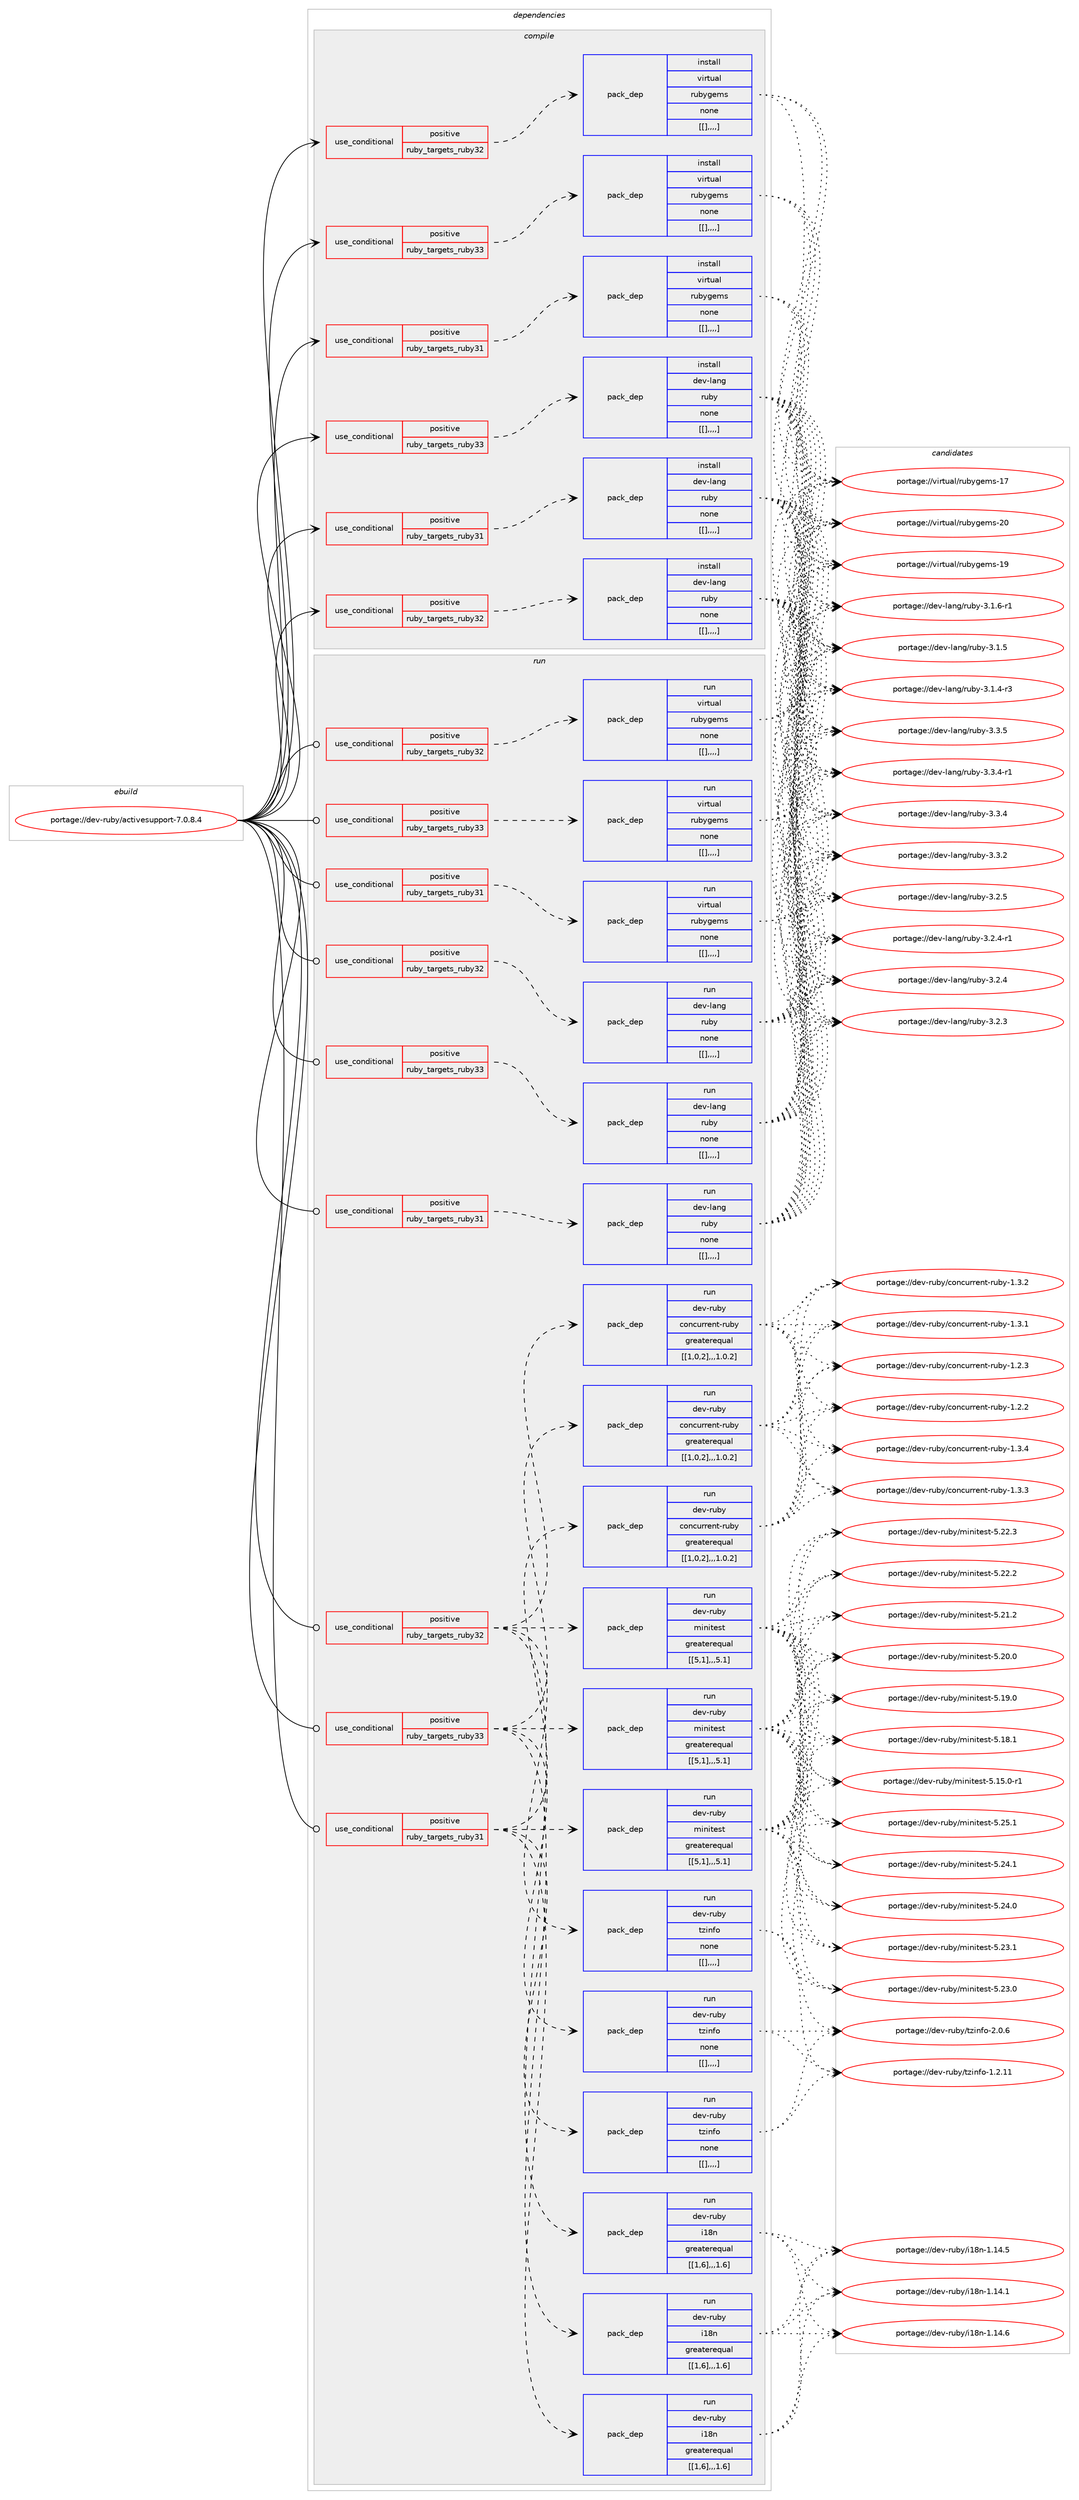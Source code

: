 digraph prolog {

# *************
# Graph options
# *************

newrank=true;
concentrate=true;
compound=true;
graph [rankdir=LR,fontname=Helvetica,fontsize=10,ranksep=1.5];#, ranksep=2.5, nodesep=0.2];
edge  [arrowhead=vee];
node  [fontname=Helvetica,fontsize=10];

# **********
# The ebuild
# **********

subgraph cluster_leftcol {
color=gray;
label=<<i>ebuild</i>>;
id [label="portage://dev-ruby/activesupport-7.0.8.4", color=red, width=4, href="../dev-ruby/activesupport-7.0.8.4.svg"];
}

# ****************
# The dependencies
# ****************

subgraph cluster_midcol {
color=gray;
label=<<i>dependencies</i>>;
subgraph cluster_compile {
fillcolor="#eeeeee";
style=filled;
label=<<i>compile</i>>;
subgraph cond45811 {
dependency179178 [label=<<TABLE BORDER="0" CELLBORDER="1" CELLSPACING="0" CELLPADDING="4"><TR><TD ROWSPAN="3" CELLPADDING="10">use_conditional</TD></TR><TR><TD>positive</TD></TR><TR><TD>ruby_targets_ruby31</TD></TR></TABLE>>, shape=none, color=red];
subgraph pack132093 {
dependency179179 [label=<<TABLE BORDER="0" CELLBORDER="1" CELLSPACING="0" CELLPADDING="4" WIDTH="220"><TR><TD ROWSPAN="6" CELLPADDING="30">pack_dep</TD></TR><TR><TD WIDTH="110">install</TD></TR><TR><TD>dev-lang</TD></TR><TR><TD>ruby</TD></TR><TR><TD>none</TD></TR><TR><TD>[[],,,,]</TD></TR></TABLE>>, shape=none, color=blue];
}
dependency179178:e -> dependency179179:w [weight=20,style="dashed",arrowhead="vee"];
}
id:e -> dependency179178:w [weight=20,style="solid",arrowhead="vee"];
subgraph cond45812 {
dependency179180 [label=<<TABLE BORDER="0" CELLBORDER="1" CELLSPACING="0" CELLPADDING="4"><TR><TD ROWSPAN="3" CELLPADDING="10">use_conditional</TD></TR><TR><TD>positive</TD></TR><TR><TD>ruby_targets_ruby31</TD></TR></TABLE>>, shape=none, color=red];
subgraph pack132094 {
dependency179181 [label=<<TABLE BORDER="0" CELLBORDER="1" CELLSPACING="0" CELLPADDING="4" WIDTH="220"><TR><TD ROWSPAN="6" CELLPADDING="30">pack_dep</TD></TR><TR><TD WIDTH="110">install</TD></TR><TR><TD>virtual</TD></TR><TR><TD>rubygems</TD></TR><TR><TD>none</TD></TR><TR><TD>[[],,,,]</TD></TR></TABLE>>, shape=none, color=blue];
}
dependency179180:e -> dependency179181:w [weight=20,style="dashed",arrowhead="vee"];
}
id:e -> dependency179180:w [weight=20,style="solid",arrowhead="vee"];
subgraph cond45813 {
dependency179182 [label=<<TABLE BORDER="0" CELLBORDER="1" CELLSPACING="0" CELLPADDING="4"><TR><TD ROWSPAN="3" CELLPADDING="10">use_conditional</TD></TR><TR><TD>positive</TD></TR><TR><TD>ruby_targets_ruby32</TD></TR></TABLE>>, shape=none, color=red];
subgraph pack132095 {
dependency179183 [label=<<TABLE BORDER="0" CELLBORDER="1" CELLSPACING="0" CELLPADDING="4" WIDTH="220"><TR><TD ROWSPAN="6" CELLPADDING="30">pack_dep</TD></TR><TR><TD WIDTH="110">install</TD></TR><TR><TD>dev-lang</TD></TR><TR><TD>ruby</TD></TR><TR><TD>none</TD></TR><TR><TD>[[],,,,]</TD></TR></TABLE>>, shape=none, color=blue];
}
dependency179182:e -> dependency179183:w [weight=20,style="dashed",arrowhead="vee"];
}
id:e -> dependency179182:w [weight=20,style="solid",arrowhead="vee"];
subgraph cond45814 {
dependency179184 [label=<<TABLE BORDER="0" CELLBORDER="1" CELLSPACING="0" CELLPADDING="4"><TR><TD ROWSPAN="3" CELLPADDING="10">use_conditional</TD></TR><TR><TD>positive</TD></TR><TR><TD>ruby_targets_ruby32</TD></TR></TABLE>>, shape=none, color=red];
subgraph pack132096 {
dependency179185 [label=<<TABLE BORDER="0" CELLBORDER="1" CELLSPACING="0" CELLPADDING="4" WIDTH="220"><TR><TD ROWSPAN="6" CELLPADDING="30">pack_dep</TD></TR><TR><TD WIDTH="110">install</TD></TR><TR><TD>virtual</TD></TR><TR><TD>rubygems</TD></TR><TR><TD>none</TD></TR><TR><TD>[[],,,,]</TD></TR></TABLE>>, shape=none, color=blue];
}
dependency179184:e -> dependency179185:w [weight=20,style="dashed",arrowhead="vee"];
}
id:e -> dependency179184:w [weight=20,style="solid",arrowhead="vee"];
subgraph cond45815 {
dependency179186 [label=<<TABLE BORDER="0" CELLBORDER="1" CELLSPACING="0" CELLPADDING="4"><TR><TD ROWSPAN="3" CELLPADDING="10">use_conditional</TD></TR><TR><TD>positive</TD></TR><TR><TD>ruby_targets_ruby33</TD></TR></TABLE>>, shape=none, color=red];
subgraph pack132097 {
dependency179187 [label=<<TABLE BORDER="0" CELLBORDER="1" CELLSPACING="0" CELLPADDING="4" WIDTH="220"><TR><TD ROWSPAN="6" CELLPADDING="30">pack_dep</TD></TR><TR><TD WIDTH="110">install</TD></TR><TR><TD>dev-lang</TD></TR><TR><TD>ruby</TD></TR><TR><TD>none</TD></TR><TR><TD>[[],,,,]</TD></TR></TABLE>>, shape=none, color=blue];
}
dependency179186:e -> dependency179187:w [weight=20,style="dashed",arrowhead="vee"];
}
id:e -> dependency179186:w [weight=20,style="solid",arrowhead="vee"];
subgraph cond45816 {
dependency179188 [label=<<TABLE BORDER="0" CELLBORDER="1" CELLSPACING="0" CELLPADDING="4"><TR><TD ROWSPAN="3" CELLPADDING="10">use_conditional</TD></TR><TR><TD>positive</TD></TR><TR><TD>ruby_targets_ruby33</TD></TR></TABLE>>, shape=none, color=red];
subgraph pack132098 {
dependency179189 [label=<<TABLE BORDER="0" CELLBORDER="1" CELLSPACING="0" CELLPADDING="4" WIDTH="220"><TR><TD ROWSPAN="6" CELLPADDING="30">pack_dep</TD></TR><TR><TD WIDTH="110">install</TD></TR><TR><TD>virtual</TD></TR><TR><TD>rubygems</TD></TR><TR><TD>none</TD></TR><TR><TD>[[],,,,]</TD></TR></TABLE>>, shape=none, color=blue];
}
dependency179188:e -> dependency179189:w [weight=20,style="dashed",arrowhead="vee"];
}
id:e -> dependency179188:w [weight=20,style="solid",arrowhead="vee"];
}
subgraph cluster_compileandrun {
fillcolor="#eeeeee";
style=filled;
label=<<i>compile and run</i>>;
}
subgraph cluster_run {
fillcolor="#eeeeee";
style=filled;
label=<<i>run</i>>;
subgraph cond45817 {
dependency179190 [label=<<TABLE BORDER="0" CELLBORDER="1" CELLSPACING="0" CELLPADDING="4"><TR><TD ROWSPAN="3" CELLPADDING="10">use_conditional</TD></TR><TR><TD>positive</TD></TR><TR><TD>ruby_targets_ruby31</TD></TR></TABLE>>, shape=none, color=red];
subgraph pack132099 {
dependency179191 [label=<<TABLE BORDER="0" CELLBORDER="1" CELLSPACING="0" CELLPADDING="4" WIDTH="220"><TR><TD ROWSPAN="6" CELLPADDING="30">pack_dep</TD></TR><TR><TD WIDTH="110">run</TD></TR><TR><TD>dev-lang</TD></TR><TR><TD>ruby</TD></TR><TR><TD>none</TD></TR><TR><TD>[[],,,,]</TD></TR></TABLE>>, shape=none, color=blue];
}
dependency179190:e -> dependency179191:w [weight=20,style="dashed",arrowhead="vee"];
}
id:e -> dependency179190:w [weight=20,style="solid",arrowhead="odot"];
subgraph cond45818 {
dependency179192 [label=<<TABLE BORDER="0" CELLBORDER="1" CELLSPACING="0" CELLPADDING="4"><TR><TD ROWSPAN="3" CELLPADDING="10">use_conditional</TD></TR><TR><TD>positive</TD></TR><TR><TD>ruby_targets_ruby31</TD></TR></TABLE>>, shape=none, color=red];
subgraph pack132100 {
dependency179193 [label=<<TABLE BORDER="0" CELLBORDER="1" CELLSPACING="0" CELLPADDING="4" WIDTH="220"><TR><TD ROWSPAN="6" CELLPADDING="30">pack_dep</TD></TR><TR><TD WIDTH="110">run</TD></TR><TR><TD>dev-ruby</TD></TR><TR><TD>concurrent-ruby</TD></TR><TR><TD>greaterequal</TD></TR><TR><TD>[[1,0,2],,,1.0.2]</TD></TR></TABLE>>, shape=none, color=blue];
}
dependency179192:e -> dependency179193:w [weight=20,style="dashed",arrowhead="vee"];
subgraph pack132101 {
dependency179194 [label=<<TABLE BORDER="0" CELLBORDER="1" CELLSPACING="0" CELLPADDING="4" WIDTH="220"><TR><TD ROWSPAN="6" CELLPADDING="30">pack_dep</TD></TR><TR><TD WIDTH="110">run</TD></TR><TR><TD>dev-ruby</TD></TR><TR><TD>i18n</TD></TR><TR><TD>greaterequal</TD></TR><TR><TD>[[1,6],,,1.6]</TD></TR></TABLE>>, shape=none, color=blue];
}
dependency179192:e -> dependency179194:w [weight=20,style="dashed",arrowhead="vee"];
subgraph pack132102 {
dependency179195 [label=<<TABLE BORDER="0" CELLBORDER="1" CELLSPACING="0" CELLPADDING="4" WIDTH="220"><TR><TD ROWSPAN="6" CELLPADDING="30">pack_dep</TD></TR><TR><TD WIDTH="110">run</TD></TR><TR><TD>dev-ruby</TD></TR><TR><TD>tzinfo</TD></TR><TR><TD>none</TD></TR><TR><TD>[[],,,,]</TD></TR></TABLE>>, shape=none, color=blue];
}
dependency179192:e -> dependency179195:w [weight=20,style="dashed",arrowhead="vee"];
subgraph pack132103 {
dependency179196 [label=<<TABLE BORDER="0" CELLBORDER="1" CELLSPACING="0" CELLPADDING="4" WIDTH="220"><TR><TD ROWSPAN="6" CELLPADDING="30">pack_dep</TD></TR><TR><TD WIDTH="110">run</TD></TR><TR><TD>dev-ruby</TD></TR><TR><TD>minitest</TD></TR><TR><TD>greaterequal</TD></TR><TR><TD>[[5,1],,,5.1]</TD></TR></TABLE>>, shape=none, color=blue];
}
dependency179192:e -> dependency179196:w [weight=20,style="dashed",arrowhead="vee"];
}
id:e -> dependency179192:w [weight=20,style="solid",arrowhead="odot"];
subgraph cond45819 {
dependency179197 [label=<<TABLE BORDER="0" CELLBORDER="1" CELLSPACING="0" CELLPADDING="4"><TR><TD ROWSPAN="3" CELLPADDING="10">use_conditional</TD></TR><TR><TD>positive</TD></TR><TR><TD>ruby_targets_ruby31</TD></TR></TABLE>>, shape=none, color=red];
subgraph pack132104 {
dependency179198 [label=<<TABLE BORDER="0" CELLBORDER="1" CELLSPACING="0" CELLPADDING="4" WIDTH="220"><TR><TD ROWSPAN="6" CELLPADDING="30">pack_dep</TD></TR><TR><TD WIDTH="110">run</TD></TR><TR><TD>virtual</TD></TR><TR><TD>rubygems</TD></TR><TR><TD>none</TD></TR><TR><TD>[[],,,,]</TD></TR></TABLE>>, shape=none, color=blue];
}
dependency179197:e -> dependency179198:w [weight=20,style="dashed",arrowhead="vee"];
}
id:e -> dependency179197:w [weight=20,style="solid",arrowhead="odot"];
subgraph cond45820 {
dependency179199 [label=<<TABLE BORDER="0" CELLBORDER="1" CELLSPACING="0" CELLPADDING="4"><TR><TD ROWSPAN="3" CELLPADDING="10">use_conditional</TD></TR><TR><TD>positive</TD></TR><TR><TD>ruby_targets_ruby32</TD></TR></TABLE>>, shape=none, color=red];
subgraph pack132105 {
dependency179200 [label=<<TABLE BORDER="0" CELLBORDER="1" CELLSPACING="0" CELLPADDING="4" WIDTH="220"><TR><TD ROWSPAN="6" CELLPADDING="30">pack_dep</TD></TR><TR><TD WIDTH="110">run</TD></TR><TR><TD>dev-lang</TD></TR><TR><TD>ruby</TD></TR><TR><TD>none</TD></TR><TR><TD>[[],,,,]</TD></TR></TABLE>>, shape=none, color=blue];
}
dependency179199:e -> dependency179200:w [weight=20,style="dashed",arrowhead="vee"];
}
id:e -> dependency179199:w [weight=20,style="solid",arrowhead="odot"];
subgraph cond45821 {
dependency179201 [label=<<TABLE BORDER="0" CELLBORDER="1" CELLSPACING="0" CELLPADDING="4"><TR><TD ROWSPAN="3" CELLPADDING="10">use_conditional</TD></TR><TR><TD>positive</TD></TR><TR><TD>ruby_targets_ruby32</TD></TR></TABLE>>, shape=none, color=red];
subgraph pack132106 {
dependency179202 [label=<<TABLE BORDER="0" CELLBORDER="1" CELLSPACING="0" CELLPADDING="4" WIDTH="220"><TR><TD ROWSPAN="6" CELLPADDING="30">pack_dep</TD></TR><TR><TD WIDTH="110">run</TD></TR><TR><TD>dev-ruby</TD></TR><TR><TD>concurrent-ruby</TD></TR><TR><TD>greaterequal</TD></TR><TR><TD>[[1,0,2],,,1.0.2]</TD></TR></TABLE>>, shape=none, color=blue];
}
dependency179201:e -> dependency179202:w [weight=20,style="dashed",arrowhead="vee"];
subgraph pack132107 {
dependency179203 [label=<<TABLE BORDER="0" CELLBORDER="1" CELLSPACING="0" CELLPADDING="4" WIDTH="220"><TR><TD ROWSPAN="6" CELLPADDING="30">pack_dep</TD></TR><TR><TD WIDTH="110">run</TD></TR><TR><TD>dev-ruby</TD></TR><TR><TD>i18n</TD></TR><TR><TD>greaterequal</TD></TR><TR><TD>[[1,6],,,1.6]</TD></TR></TABLE>>, shape=none, color=blue];
}
dependency179201:e -> dependency179203:w [weight=20,style="dashed",arrowhead="vee"];
subgraph pack132108 {
dependency179204 [label=<<TABLE BORDER="0" CELLBORDER="1" CELLSPACING="0" CELLPADDING="4" WIDTH="220"><TR><TD ROWSPAN="6" CELLPADDING="30">pack_dep</TD></TR><TR><TD WIDTH="110">run</TD></TR><TR><TD>dev-ruby</TD></TR><TR><TD>tzinfo</TD></TR><TR><TD>none</TD></TR><TR><TD>[[],,,,]</TD></TR></TABLE>>, shape=none, color=blue];
}
dependency179201:e -> dependency179204:w [weight=20,style="dashed",arrowhead="vee"];
subgraph pack132109 {
dependency179205 [label=<<TABLE BORDER="0" CELLBORDER="1" CELLSPACING="0" CELLPADDING="4" WIDTH="220"><TR><TD ROWSPAN="6" CELLPADDING="30">pack_dep</TD></TR><TR><TD WIDTH="110">run</TD></TR><TR><TD>dev-ruby</TD></TR><TR><TD>minitest</TD></TR><TR><TD>greaterequal</TD></TR><TR><TD>[[5,1],,,5.1]</TD></TR></TABLE>>, shape=none, color=blue];
}
dependency179201:e -> dependency179205:w [weight=20,style="dashed",arrowhead="vee"];
}
id:e -> dependency179201:w [weight=20,style="solid",arrowhead="odot"];
subgraph cond45822 {
dependency179206 [label=<<TABLE BORDER="0" CELLBORDER="1" CELLSPACING="0" CELLPADDING="4"><TR><TD ROWSPAN="3" CELLPADDING="10">use_conditional</TD></TR><TR><TD>positive</TD></TR><TR><TD>ruby_targets_ruby32</TD></TR></TABLE>>, shape=none, color=red];
subgraph pack132110 {
dependency179207 [label=<<TABLE BORDER="0" CELLBORDER="1" CELLSPACING="0" CELLPADDING="4" WIDTH="220"><TR><TD ROWSPAN="6" CELLPADDING="30">pack_dep</TD></TR><TR><TD WIDTH="110">run</TD></TR><TR><TD>virtual</TD></TR><TR><TD>rubygems</TD></TR><TR><TD>none</TD></TR><TR><TD>[[],,,,]</TD></TR></TABLE>>, shape=none, color=blue];
}
dependency179206:e -> dependency179207:w [weight=20,style="dashed",arrowhead="vee"];
}
id:e -> dependency179206:w [weight=20,style="solid",arrowhead="odot"];
subgraph cond45823 {
dependency179208 [label=<<TABLE BORDER="0" CELLBORDER="1" CELLSPACING="0" CELLPADDING="4"><TR><TD ROWSPAN="3" CELLPADDING="10">use_conditional</TD></TR><TR><TD>positive</TD></TR><TR><TD>ruby_targets_ruby33</TD></TR></TABLE>>, shape=none, color=red];
subgraph pack132111 {
dependency179209 [label=<<TABLE BORDER="0" CELLBORDER="1" CELLSPACING="0" CELLPADDING="4" WIDTH="220"><TR><TD ROWSPAN="6" CELLPADDING="30">pack_dep</TD></TR><TR><TD WIDTH="110">run</TD></TR><TR><TD>dev-lang</TD></TR><TR><TD>ruby</TD></TR><TR><TD>none</TD></TR><TR><TD>[[],,,,]</TD></TR></TABLE>>, shape=none, color=blue];
}
dependency179208:e -> dependency179209:w [weight=20,style="dashed",arrowhead="vee"];
}
id:e -> dependency179208:w [weight=20,style="solid",arrowhead="odot"];
subgraph cond45824 {
dependency179210 [label=<<TABLE BORDER="0" CELLBORDER="1" CELLSPACING="0" CELLPADDING="4"><TR><TD ROWSPAN="3" CELLPADDING="10">use_conditional</TD></TR><TR><TD>positive</TD></TR><TR><TD>ruby_targets_ruby33</TD></TR></TABLE>>, shape=none, color=red];
subgraph pack132112 {
dependency179211 [label=<<TABLE BORDER="0" CELLBORDER="1" CELLSPACING="0" CELLPADDING="4" WIDTH="220"><TR><TD ROWSPAN="6" CELLPADDING="30">pack_dep</TD></TR><TR><TD WIDTH="110">run</TD></TR><TR><TD>dev-ruby</TD></TR><TR><TD>concurrent-ruby</TD></TR><TR><TD>greaterequal</TD></TR><TR><TD>[[1,0,2],,,1.0.2]</TD></TR></TABLE>>, shape=none, color=blue];
}
dependency179210:e -> dependency179211:w [weight=20,style="dashed",arrowhead="vee"];
subgraph pack132113 {
dependency179212 [label=<<TABLE BORDER="0" CELLBORDER="1" CELLSPACING="0" CELLPADDING="4" WIDTH="220"><TR><TD ROWSPAN="6" CELLPADDING="30">pack_dep</TD></TR><TR><TD WIDTH="110">run</TD></TR><TR><TD>dev-ruby</TD></TR><TR><TD>i18n</TD></TR><TR><TD>greaterequal</TD></TR><TR><TD>[[1,6],,,1.6]</TD></TR></TABLE>>, shape=none, color=blue];
}
dependency179210:e -> dependency179212:w [weight=20,style="dashed",arrowhead="vee"];
subgraph pack132114 {
dependency179213 [label=<<TABLE BORDER="0" CELLBORDER="1" CELLSPACING="0" CELLPADDING="4" WIDTH="220"><TR><TD ROWSPAN="6" CELLPADDING="30">pack_dep</TD></TR><TR><TD WIDTH="110">run</TD></TR><TR><TD>dev-ruby</TD></TR><TR><TD>tzinfo</TD></TR><TR><TD>none</TD></TR><TR><TD>[[],,,,]</TD></TR></TABLE>>, shape=none, color=blue];
}
dependency179210:e -> dependency179213:w [weight=20,style="dashed",arrowhead="vee"];
subgraph pack132115 {
dependency179214 [label=<<TABLE BORDER="0" CELLBORDER="1" CELLSPACING="0" CELLPADDING="4" WIDTH="220"><TR><TD ROWSPAN="6" CELLPADDING="30">pack_dep</TD></TR><TR><TD WIDTH="110">run</TD></TR><TR><TD>dev-ruby</TD></TR><TR><TD>minitest</TD></TR><TR><TD>greaterequal</TD></TR><TR><TD>[[5,1],,,5.1]</TD></TR></TABLE>>, shape=none, color=blue];
}
dependency179210:e -> dependency179214:w [weight=20,style="dashed",arrowhead="vee"];
}
id:e -> dependency179210:w [weight=20,style="solid",arrowhead="odot"];
subgraph cond45825 {
dependency179215 [label=<<TABLE BORDER="0" CELLBORDER="1" CELLSPACING="0" CELLPADDING="4"><TR><TD ROWSPAN="3" CELLPADDING="10">use_conditional</TD></TR><TR><TD>positive</TD></TR><TR><TD>ruby_targets_ruby33</TD></TR></TABLE>>, shape=none, color=red];
subgraph pack132116 {
dependency179216 [label=<<TABLE BORDER="0" CELLBORDER="1" CELLSPACING="0" CELLPADDING="4" WIDTH="220"><TR><TD ROWSPAN="6" CELLPADDING="30">pack_dep</TD></TR><TR><TD WIDTH="110">run</TD></TR><TR><TD>virtual</TD></TR><TR><TD>rubygems</TD></TR><TR><TD>none</TD></TR><TR><TD>[[],,,,]</TD></TR></TABLE>>, shape=none, color=blue];
}
dependency179215:e -> dependency179216:w [weight=20,style="dashed",arrowhead="vee"];
}
id:e -> dependency179215:w [weight=20,style="solid",arrowhead="odot"];
}
}

# **************
# The candidates
# **************

subgraph cluster_choices {
rank=same;
color=gray;
label=<<i>candidates</i>>;

subgraph choice132093 {
color=black;
nodesep=1;
choice10010111845108971101034711411798121455146514653 [label="portage://dev-lang/ruby-3.3.5", color=red, width=4,href="../dev-lang/ruby-3.3.5.svg"];
choice100101118451089711010347114117981214551465146524511449 [label="portage://dev-lang/ruby-3.3.4-r1", color=red, width=4,href="../dev-lang/ruby-3.3.4-r1.svg"];
choice10010111845108971101034711411798121455146514652 [label="portage://dev-lang/ruby-3.3.4", color=red, width=4,href="../dev-lang/ruby-3.3.4.svg"];
choice10010111845108971101034711411798121455146514650 [label="portage://dev-lang/ruby-3.3.2", color=red, width=4,href="../dev-lang/ruby-3.3.2.svg"];
choice10010111845108971101034711411798121455146504653 [label="portage://dev-lang/ruby-3.2.5", color=red, width=4,href="../dev-lang/ruby-3.2.5.svg"];
choice100101118451089711010347114117981214551465046524511449 [label="portage://dev-lang/ruby-3.2.4-r1", color=red, width=4,href="../dev-lang/ruby-3.2.4-r1.svg"];
choice10010111845108971101034711411798121455146504652 [label="portage://dev-lang/ruby-3.2.4", color=red, width=4,href="../dev-lang/ruby-3.2.4.svg"];
choice10010111845108971101034711411798121455146504651 [label="portage://dev-lang/ruby-3.2.3", color=red, width=4,href="../dev-lang/ruby-3.2.3.svg"];
choice100101118451089711010347114117981214551464946544511449 [label="portage://dev-lang/ruby-3.1.6-r1", color=red, width=4,href="../dev-lang/ruby-3.1.6-r1.svg"];
choice10010111845108971101034711411798121455146494653 [label="portage://dev-lang/ruby-3.1.5", color=red, width=4,href="../dev-lang/ruby-3.1.5.svg"];
choice100101118451089711010347114117981214551464946524511451 [label="portage://dev-lang/ruby-3.1.4-r3", color=red, width=4,href="../dev-lang/ruby-3.1.4-r3.svg"];
dependency179179:e -> choice10010111845108971101034711411798121455146514653:w [style=dotted,weight="100"];
dependency179179:e -> choice100101118451089711010347114117981214551465146524511449:w [style=dotted,weight="100"];
dependency179179:e -> choice10010111845108971101034711411798121455146514652:w [style=dotted,weight="100"];
dependency179179:e -> choice10010111845108971101034711411798121455146514650:w [style=dotted,weight="100"];
dependency179179:e -> choice10010111845108971101034711411798121455146504653:w [style=dotted,weight="100"];
dependency179179:e -> choice100101118451089711010347114117981214551465046524511449:w [style=dotted,weight="100"];
dependency179179:e -> choice10010111845108971101034711411798121455146504652:w [style=dotted,weight="100"];
dependency179179:e -> choice10010111845108971101034711411798121455146504651:w [style=dotted,weight="100"];
dependency179179:e -> choice100101118451089711010347114117981214551464946544511449:w [style=dotted,weight="100"];
dependency179179:e -> choice10010111845108971101034711411798121455146494653:w [style=dotted,weight="100"];
dependency179179:e -> choice100101118451089711010347114117981214551464946524511451:w [style=dotted,weight="100"];
}
subgraph choice132094 {
color=black;
nodesep=1;
choice118105114116117971084711411798121103101109115455048 [label="portage://virtual/rubygems-20", color=red, width=4,href="../virtual/rubygems-20.svg"];
choice118105114116117971084711411798121103101109115454957 [label="portage://virtual/rubygems-19", color=red, width=4,href="../virtual/rubygems-19.svg"];
choice118105114116117971084711411798121103101109115454955 [label="portage://virtual/rubygems-17", color=red, width=4,href="../virtual/rubygems-17.svg"];
dependency179181:e -> choice118105114116117971084711411798121103101109115455048:w [style=dotted,weight="100"];
dependency179181:e -> choice118105114116117971084711411798121103101109115454957:w [style=dotted,weight="100"];
dependency179181:e -> choice118105114116117971084711411798121103101109115454955:w [style=dotted,weight="100"];
}
subgraph choice132095 {
color=black;
nodesep=1;
choice10010111845108971101034711411798121455146514653 [label="portage://dev-lang/ruby-3.3.5", color=red, width=4,href="../dev-lang/ruby-3.3.5.svg"];
choice100101118451089711010347114117981214551465146524511449 [label="portage://dev-lang/ruby-3.3.4-r1", color=red, width=4,href="../dev-lang/ruby-3.3.4-r1.svg"];
choice10010111845108971101034711411798121455146514652 [label="portage://dev-lang/ruby-3.3.4", color=red, width=4,href="../dev-lang/ruby-3.3.4.svg"];
choice10010111845108971101034711411798121455146514650 [label="portage://dev-lang/ruby-3.3.2", color=red, width=4,href="../dev-lang/ruby-3.3.2.svg"];
choice10010111845108971101034711411798121455146504653 [label="portage://dev-lang/ruby-3.2.5", color=red, width=4,href="../dev-lang/ruby-3.2.5.svg"];
choice100101118451089711010347114117981214551465046524511449 [label="portage://dev-lang/ruby-3.2.4-r1", color=red, width=4,href="../dev-lang/ruby-3.2.4-r1.svg"];
choice10010111845108971101034711411798121455146504652 [label="portage://dev-lang/ruby-3.2.4", color=red, width=4,href="../dev-lang/ruby-3.2.4.svg"];
choice10010111845108971101034711411798121455146504651 [label="portage://dev-lang/ruby-3.2.3", color=red, width=4,href="../dev-lang/ruby-3.2.3.svg"];
choice100101118451089711010347114117981214551464946544511449 [label="portage://dev-lang/ruby-3.1.6-r1", color=red, width=4,href="../dev-lang/ruby-3.1.6-r1.svg"];
choice10010111845108971101034711411798121455146494653 [label="portage://dev-lang/ruby-3.1.5", color=red, width=4,href="../dev-lang/ruby-3.1.5.svg"];
choice100101118451089711010347114117981214551464946524511451 [label="portage://dev-lang/ruby-3.1.4-r3", color=red, width=4,href="../dev-lang/ruby-3.1.4-r3.svg"];
dependency179183:e -> choice10010111845108971101034711411798121455146514653:w [style=dotted,weight="100"];
dependency179183:e -> choice100101118451089711010347114117981214551465146524511449:w [style=dotted,weight="100"];
dependency179183:e -> choice10010111845108971101034711411798121455146514652:w [style=dotted,weight="100"];
dependency179183:e -> choice10010111845108971101034711411798121455146514650:w [style=dotted,weight="100"];
dependency179183:e -> choice10010111845108971101034711411798121455146504653:w [style=dotted,weight="100"];
dependency179183:e -> choice100101118451089711010347114117981214551465046524511449:w [style=dotted,weight="100"];
dependency179183:e -> choice10010111845108971101034711411798121455146504652:w [style=dotted,weight="100"];
dependency179183:e -> choice10010111845108971101034711411798121455146504651:w [style=dotted,weight="100"];
dependency179183:e -> choice100101118451089711010347114117981214551464946544511449:w [style=dotted,weight="100"];
dependency179183:e -> choice10010111845108971101034711411798121455146494653:w [style=dotted,weight="100"];
dependency179183:e -> choice100101118451089711010347114117981214551464946524511451:w [style=dotted,weight="100"];
}
subgraph choice132096 {
color=black;
nodesep=1;
choice118105114116117971084711411798121103101109115455048 [label="portage://virtual/rubygems-20", color=red, width=4,href="../virtual/rubygems-20.svg"];
choice118105114116117971084711411798121103101109115454957 [label="portage://virtual/rubygems-19", color=red, width=4,href="../virtual/rubygems-19.svg"];
choice118105114116117971084711411798121103101109115454955 [label="portage://virtual/rubygems-17", color=red, width=4,href="../virtual/rubygems-17.svg"];
dependency179185:e -> choice118105114116117971084711411798121103101109115455048:w [style=dotted,weight="100"];
dependency179185:e -> choice118105114116117971084711411798121103101109115454957:w [style=dotted,weight="100"];
dependency179185:e -> choice118105114116117971084711411798121103101109115454955:w [style=dotted,weight="100"];
}
subgraph choice132097 {
color=black;
nodesep=1;
choice10010111845108971101034711411798121455146514653 [label="portage://dev-lang/ruby-3.3.5", color=red, width=4,href="../dev-lang/ruby-3.3.5.svg"];
choice100101118451089711010347114117981214551465146524511449 [label="portage://dev-lang/ruby-3.3.4-r1", color=red, width=4,href="../dev-lang/ruby-3.3.4-r1.svg"];
choice10010111845108971101034711411798121455146514652 [label="portage://dev-lang/ruby-3.3.4", color=red, width=4,href="../dev-lang/ruby-3.3.4.svg"];
choice10010111845108971101034711411798121455146514650 [label="portage://dev-lang/ruby-3.3.2", color=red, width=4,href="../dev-lang/ruby-3.3.2.svg"];
choice10010111845108971101034711411798121455146504653 [label="portage://dev-lang/ruby-3.2.5", color=red, width=4,href="../dev-lang/ruby-3.2.5.svg"];
choice100101118451089711010347114117981214551465046524511449 [label="portage://dev-lang/ruby-3.2.4-r1", color=red, width=4,href="../dev-lang/ruby-3.2.4-r1.svg"];
choice10010111845108971101034711411798121455146504652 [label="portage://dev-lang/ruby-3.2.4", color=red, width=4,href="../dev-lang/ruby-3.2.4.svg"];
choice10010111845108971101034711411798121455146504651 [label="portage://dev-lang/ruby-3.2.3", color=red, width=4,href="../dev-lang/ruby-3.2.3.svg"];
choice100101118451089711010347114117981214551464946544511449 [label="portage://dev-lang/ruby-3.1.6-r1", color=red, width=4,href="../dev-lang/ruby-3.1.6-r1.svg"];
choice10010111845108971101034711411798121455146494653 [label="portage://dev-lang/ruby-3.1.5", color=red, width=4,href="../dev-lang/ruby-3.1.5.svg"];
choice100101118451089711010347114117981214551464946524511451 [label="portage://dev-lang/ruby-3.1.4-r3", color=red, width=4,href="../dev-lang/ruby-3.1.4-r3.svg"];
dependency179187:e -> choice10010111845108971101034711411798121455146514653:w [style=dotted,weight="100"];
dependency179187:e -> choice100101118451089711010347114117981214551465146524511449:w [style=dotted,weight="100"];
dependency179187:e -> choice10010111845108971101034711411798121455146514652:w [style=dotted,weight="100"];
dependency179187:e -> choice10010111845108971101034711411798121455146514650:w [style=dotted,weight="100"];
dependency179187:e -> choice10010111845108971101034711411798121455146504653:w [style=dotted,weight="100"];
dependency179187:e -> choice100101118451089711010347114117981214551465046524511449:w [style=dotted,weight="100"];
dependency179187:e -> choice10010111845108971101034711411798121455146504652:w [style=dotted,weight="100"];
dependency179187:e -> choice10010111845108971101034711411798121455146504651:w [style=dotted,weight="100"];
dependency179187:e -> choice100101118451089711010347114117981214551464946544511449:w [style=dotted,weight="100"];
dependency179187:e -> choice10010111845108971101034711411798121455146494653:w [style=dotted,weight="100"];
dependency179187:e -> choice100101118451089711010347114117981214551464946524511451:w [style=dotted,weight="100"];
}
subgraph choice132098 {
color=black;
nodesep=1;
choice118105114116117971084711411798121103101109115455048 [label="portage://virtual/rubygems-20", color=red, width=4,href="../virtual/rubygems-20.svg"];
choice118105114116117971084711411798121103101109115454957 [label="portage://virtual/rubygems-19", color=red, width=4,href="../virtual/rubygems-19.svg"];
choice118105114116117971084711411798121103101109115454955 [label="portage://virtual/rubygems-17", color=red, width=4,href="../virtual/rubygems-17.svg"];
dependency179189:e -> choice118105114116117971084711411798121103101109115455048:w [style=dotted,weight="100"];
dependency179189:e -> choice118105114116117971084711411798121103101109115454957:w [style=dotted,weight="100"];
dependency179189:e -> choice118105114116117971084711411798121103101109115454955:w [style=dotted,weight="100"];
}
subgraph choice132099 {
color=black;
nodesep=1;
choice10010111845108971101034711411798121455146514653 [label="portage://dev-lang/ruby-3.3.5", color=red, width=4,href="../dev-lang/ruby-3.3.5.svg"];
choice100101118451089711010347114117981214551465146524511449 [label="portage://dev-lang/ruby-3.3.4-r1", color=red, width=4,href="../dev-lang/ruby-3.3.4-r1.svg"];
choice10010111845108971101034711411798121455146514652 [label="portage://dev-lang/ruby-3.3.4", color=red, width=4,href="../dev-lang/ruby-3.3.4.svg"];
choice10010111845108971101034711411798121455146514650 [label="portage://dev-lang/ruby-3.3.2", color=red, width=4,href="../dev-lang/ruby-3.3.2.svg"];
choice10010111845108971101034711411798121455146504653 [label="portage://dev-lang/ruby-3.2.5", color=red, width=4,href="../dev-lang/ruby-3.2.5.svg"];
choice100101118451089711010347114117981214551465046524511449 [label="portage://dev-lang/ruby-3.2.4-r1", color=red, width=4,href="../dev-lang/ruby-3.2.4-r1.svg"];
choice10010111845108971101034711411798121455146504652 [label="portage://dev-lang/ruby-3.2.4", color=red, width=4,href="../dev-lang/ruby-3.2.4.svg"];
choice10010111845108971101034711411798121455146504651 [label="portage://dev-lang/ruby-3.2.3", color=red, width=4,href="../dev-lang/ruby-3.2.3.svg"];
choice100101118451089711010347114117981214551464946544511449 [label="portage://dev-lang/ruby-3.1.6-r1", color=red, width=4,href="../dev-lang/ruby-3.1.6-r1.svg"];
choice10010111845108971101034711411798121455146494653 [label="portage://dev-lang/ruby-3.1.5", color=red, width=4,href="../dev-lang/ruby-3.1.5.svg"];
choice100101118451089711010347114117981214551464946524511451 [label="portage://dev-lang/ruby-3.1.4-r3", color=red, width=4,href="../dev-lang/ruby-3.1.4-r3.svg"];
dependency179191:e -> choice10010111845108971101034711411798121455146514653:w [style=dotted,weight="100"];
dependency179191:e -> choice100101118451089711010347114117981214551465146524511449:w [style=dotted,weight="100"];
dependency179191:e -> choice10010111845108971101034711411798121455146514652:w [style=dotted,weight="100"];
dependency179191:e -> choice10010111845108971101034711411798121455146514650:w [style=dotted,weight="100"];
dependency179191:e -> choice10010111845108971101034711411798121455146504653:w [style=dotted,weight="100"];
dependency179191:e -> choice100101118451089711010347114117981214551465046524511449:w [style=dotted,weight="100"];
dependency179191:e -> choice10010111845108971101034711411798121455146504652:w [style=dotted,weight="100"];
dependency179191:e -> choice10010111845108971101034711411798121455146504651:w [style=dotted,weight="100"];
dependency179191:e -> choice100101118451089711010347114117981214551464946544511449:w [style=dotted,weight="100"];
dependency179191:e -> choice10010111845108971101034711411798121455146494653:w [style=dotted,weight="100"];
dependency179191:e -> choice100101118451089711010347114117981214551464946524511451:w [style=dotted,weight="100"];
}
subgraph choice132100 {
color=black;
nodesep=1;
choice10010111845114117981214799111110991171141141011101164511411798121454946514652 [label="portage://dev-ruby/concurrent-ruby-1.3.4", color=red, width=4,href="../dev-ruby/concurrent-ruby-1.3.4.svg"];
choice10010111845114117981214799111110991171141141011101164511411798121454946514651 [label="portage://dev-ruby/concurrent-ruby-1.3.3", color=red, width=4,href="../dev-ruby/concurrent-ruby-1.3.3.svg"];
choice10010111845114117981214799111110991171141141011101164511411798121454946514650 [label="portage://dev-ruby/concurrent-ruby-1.3.2", color=red, width=4,href="../dev-ruby/concurrent-ruby-1.3.2.svg"];
choice10010111845114117981214799111110991171141141011101164511411798121454946514649 [label="portage://dev-ruby/concurrent-ruby-1.3.1", color=red, width=4,href="../dev-ruby/concurrent-ruby-1.3.1.svg"];
choice10010111845114117981214799111110991171141141011101164511411798121454946504651 [label="portage://dev-ruby/concurrent-ruby-1.2.3", color=red, width=4,href="../dev-ruby/concurrent-ruby-1.2.3.svg"];
choice10010111845114117981214799111110991171141141011101164511411798121454946504650 [label="portage://dev-ruby/concurrent-ruby-1.2.2", color=red, width=4,href="../dev-ruby/concurrent-ruby-1.2.2.svg"];
dependency179193:e -> choice10010111845114117981214799111110991171141141011101164511411798121454946514652:w [style=dotted,weight="100"];
dependency179193:e -> choice10010111845114117981214799111110991171141141011101164511411798121454946514651:w [style=dotted,weight="100"];
dependency179193:e -> choice10010111845114117981214799111110991171141141011101164511411798121454946514650:w [style=dotted,weight="100"];
dependency179193:e -> choice10010111845114117981214799111110991171141141011101164511411798121454946514649:w [style=dotted,weight="100"];
dependency179193:e -> choice10010111845114117981214799111110991171141141011101164511411798121454946504651:w [style=dotted,weight="100"];
dependency179193:e -> choice10010111845114117981214799111110991171141141011101164511411798121454946504650:w [style=dotted,weight="100"];
}
subgraph choice132101 {
color=black;
nodesep=1;
choice100101118451141179812147105495611045494649524654 [label="portage://dev-ruby/i18n-1.14.6", color=red, width=4,href="../dev-ruby/i18n-1.14.6.svg"];
choice100101118451141179812147105495611045494649524653 [label="portage://dev-ruby/i18n-1.14.5", color=red, width=4,href="../dev-ruby/i18n-1.14.5.svg"];
choice100101118451141179812147105495611045494649524649 [label="portage://dev-ruby/i18n-1.14.1", color=red, width=4,href="../dev-ruby/i18n-1.14.1.svg"];
dependency179194:e -> choice100101118451141179812147105495611045494649524654:w [style=dotted,weight="100"];
dependency179194:e -> choice100101118451141179812147105495611045494649524653:w [style=dotted,weight="100"];
dependency179194:e -> choice100101118451141179812147105495611045494649524649:w [style=dotted,weight="100"];
}
subgraph choice132102 {
color=black;
nodesep=1;
choice100101118451141179812147116122105110102111455046484654 [label="portage://dev-ruby/tzinfo-2.0.6", color=red, width=4,href="../dev-ruby/tzinfo-2.0.6.svg"];
choice10010111845114117981214711612210511010211145494650464949 [label="portage://dev-ruby/tzinfo-1.2.11", color=red, width=4,href="../dev-ruby/tzinfo-1.2.11.svg"];
dependency179195:e -> choice100101118451141179812147116122105110102111455046484654:w [style=dotted,weight="100"];
dependency179195:e -> choice10010111845114117981214711612210511010211145494650464949:w [style=dotted,weight="100"];
}
subgraph choice132103 {
color=black;
nodesep=1;
choice10010111845114117981214710910511010511610111511645534650534649 [label="portage://dev-ruby/minitest-5.25.1", color=red, width=4,href="../dev-ruby/minitest-5.25.1.svg"];
choice10010111845114117981214710910511010511610111511645534650524649 [label="portage://dev-ruby/minitest-5.24.1", color=red, width=4,href="../dev-ruby/minitest-5.24.1.svg"];
choice10010111845114117981214710910511010511610111511645534650524648 [label="portage://dev-ruby/minitest-5.24.0", color=red, width=4,href="../dev-ruby/minitest-5.24.0.svg"];
choice10010111845114117981214710910511010511610111511645534650514649 [label="portage://dev-ruby/minitest-5.23.1", color=red, width=4,href="../dev-ruby/minitest-5.23.1.svg"];
choice10010111845114117981214710910511010511610111511645534650514648 [label="portage://dev-ruby/minitest-5.23.0", color=red, width=4,href="../dev-ruby/minitest-5.23.0.svg"];
choice10010111845114117981214710910511010511610111511645534650504651 [label="portage://dev-ruby/minitest-5.22.3", color=red, width=4,href="../dev-ruby/minitest-5.22.3.svg"];
choice10010111845114117981214710910511010511610111511645534650504650 [label="portage://dev-ruby/minitest-5.22.2", color=red, width=4,href="../dev-ruby/minitest-5.22.2.svg"];
choice10010111845114117981214710910511010511610111511645534650494650 [label="portage://dev-ruby/minitest-5.21.2", color=red, width=4,href="../dev-ruby/minitest-5.21.2.svg"];
choice10010111845114117981214710910511010511610111511645534650484648 [label="portage://dev-ruby/minitest-5.20.0", color=red, width=4,href="../dev-ruby/minitest-5.20.0.svg"];
choice10010111845114117981214710910511010511610111511645534649574648 [label="portage://dev-ruby/minitest-5.19.0", color=red, width=4,href="../dev-ruby/minitest-5.19.0.svg"];
choice10010111845114117981214710910511010511610111511645534649564649 [label="portage://dev-ruby/minitest-5.18.1", color=red, width=4,href="../dev-ruby/minitest-5.18.1.svg"];
choice100101118451141179812147109105110105116101115116455346495346484511449 [label="portage://dev-ruby/minitest-5.15.0-r1", color=red, width=4,href="../dev-ruby/minitest-5.15.0-r1.svg"];
dependency179196:e -> choice10010111845114117981214710910511010511610111511645534650534649:w [style=dotted,weight="100"];
dependency179196:e -> choice10010111845114117981214710910511010511610111511645534650524649:w [style=dotted,weight="100"];
dependency179196:e -> choice10010111845114117981214710910511010511610111511645534650524648:w [style=dotted,weight="100"];
dependency179196:e -> choice10010111845114117981214710910511010511610111511645534650514649:w [style=dotted,weight="100"];
dependency179196:e -> choice10010111845114117981214710910511010511610111511645534650514648:w [style=dotted,weight="100"];
dependency179196:e -> choice10010111845114117981214710910511010511610111511645534650504651:w [style=dotted,weight="100"];
dependency179196:e -> choice10010111845114117981214710910511010511610111511645534650504650:w [style=dotted,weight="100"];
dependency179196:e -> choice10010111845114117981214710910511010511610111511645534650494650:w [style=dotted,weight="100"];
dependency179196:e -> choice10010111845114117981214710910511010511610111511645534650484648:w [style=dotted,weight="100"];
dependency179196:e -> choice10010111845114117981214710910511010511610111511645534649574648:w [style=dotted,weight="100"];
dependency179196:e -> choice10010111845114117981214710910511010511610111511645534649564649:w [style=dotted,weight="100"];
dependency179196:e -> choice100101118451141179812147109105110105116101115116455346495346484511449:w [style=dotted,weight="100"];
}
subgraph choice132104 {
color=black;
nodesep=1;
choice118105114116117971084711411798121103101109115455048 [label="portage://virtual/rubygems-20", color=red, width=4,href="../virtual/rubygems-20.svg"];
choice118105114116117971084711411798121103101109115454957 [label="portage://virtual/rubygems-19", color=red, width=4,href="../virtual/rubygems-19.svg"];
choice118105114116117971084711411798121103101109115454955 [label="portage://virtual/rubygems-17", color=red, width=4,href="../virtual/rubygems-17.svg"];
dependency179198:e -> choice118105114116117971084711411798121103101109115455048:w [style=dotted,weight="100"];
dependency179198:e -> choice118105114116117971084711411798121103101109115454957:w [style=dotted,weight="100"];
dependency179198:e -> choice118105114116117971084711411798121103101109115454955:w [style=dotted,weight="100"];
}
subgraph choice132105 {
color=black;
nodesep=1;
choice10010111845108971101034711411798121455146514653 [label="portage://dev-lang/ruby-3.3.5", color=red, width=4,href="../dev-lang/ruby-3.3.5.svg"];
choice100101118451089711010347114117981214551465146524511449 [label="portage://dev-lang/ruby-3.3.4-r1", color=red, width=4,href="../dev-lang/ruby-3.3.4-r1.svg"];
choice10010111845108971101034711411798121455146514652 [label="portage://dev-lang/ruby-3.3.4", color=red, width=4,href="../dev-lang/ruby-3.3.4.svg"];
choice10010111845108971101034711411798121455146514650 [label="portage://dev-lang/ruby-3.3.2", color=red, width=4,href="../dev-lang/ruby-3.3.2.svg"];
choice10010111845108971101034711411798121455146504653 [label="portage://dev-lang/ruby-3.2.5", color=red, width=4,href="../dev-lang/ruby-3.2.5.svg"];
choice100101118451089711010347114117981214551465046524511449 [label="portage://dev-lang/ruby-3.2.4-r1", color=red, width=4,href="../dev-lang/ruby-3.2.4-r1.svg"];
choice10010111845108971101034711411798121455146504652 [label="portage://dev-lang/ruby-3.2.4", color=red, width=4,href="../dev-lang/ruby-3.2.4.svg"];
choice10010111845108971101034711411798121455146504651 [label="portage://dev-lang/ruby-3.2.3", color=red, width=4,href="../dev-lang/ruby-3.2.3.svg"];
choice100101118451089711010347114117981214551464946544511449 [label="portage://dev-lang/ruby-3.1.6-r1", color=red, width=4,href="../dev-lang/ruby-3.1.6-r1.svg"];
choice10010111845108971101034711411798121455146494653 [label="portage://dev-lang/ruby-3.1.5", color=red, width=4,href="../dev-lang/ruby-3.1.5.svg"];
choice100101118451089711010347114117981214551464946524511451 [label="portage://dev-lang/ruby-3.1.4-r3", color=red, width=4,href="../dev-lang/ruby-3.1.4-r3.svg"];
dependency179200:e -> choice10010111845108971101034711411798121455146514653:w [style=dotted,weight="100"];
dependency179200:e -> choice100101118451089711010347114117981214551465146524511449:w [style=dotted,weight="100"];
dependency179200:e -> choice10010111845108971101034711411798121455146514652:w [style=dotted,weight="100"];
dependency179200:e -> choice10010111845108971101034711411798121455146514650:w [style=dotted,weight="100"];
dependency179200:e -> choice10010111845108971101034711411798121455146504653:w [style=dotted,weight="100"];
dependency179200:e -> choice100101118451089711010347114117981214551465046524511449:w [style=dotted,weight="100"];
dependency179200:e -> choice10010111845108971101034711411798121455146504652:w [style=dotted,weight="100"];
dependency179200:e -> choice10010111845108971101034711411798121455146504651:w [style=dotted,weight="100"];
dependency179200:e -> choice100101118451089711010347114117981214551464946544511449:w [style=dotted,weight="100"];
dependency179200:e -> choice10010111845108971101034711411798121455146494653:w [style=dotted,weight="100"];
dependency179200:e -> choice100101118451089711010347114117981214551464946524511451:w [style=dotted,weight="100"];
}
subgraph choice132106 {
color=black;
nodesep=1;
choice10010111845114117981214799111110991171141141011101164511411798121454946514652 [label="portage://dev-ruby/concurrent-ruby-1.3.4", color=red, width=4,href="../dev-ruby/concurrent-ruby-1.3.4.svg"];
choice10010111845114117981214799111110991171141141011101164511411798121454946514651 [label="portage://dev-ruby/concurrent-ruby-1.3.3", color=red, width=4,href="../dev-ruby/concurrent-ruby-1.3.3.svg"];
choice10010111845114117981214799111110991171141141011101164511411798121454946514650 [label="portage://dev-ruby/concurrent-ruby-1.3.2", color=red, width=4,href="../dev-ruby/concurrent-ruby-1.3.2.svg"];
choice10010111845114117981214799111110991171141141011101164511411798121454946514649 [label="portage://dev-ruby/concurrent-ruby-1.3.1", color=red, width=4,href="../dev-ruby/concurrent-ruby-1.3.1.svg"];
choice10010111845114117981214799111110991171141141011101164511411798121454946504651 [label="portage://dev-ruby/concurrent-ruby-1.2.3", color=red, width=4,href="../dev-ruby/concurrent-ruby-1.2.3.svg"];
choice10010111845114117981214799111110991171141141011101164511411798121454946504650 [label="portage://dev-ruby/concurrent-ruby-1.2.2", color=red, width=4,href="../dev-ruby/concurrent-ruby-1.2.2.svg"];
dependency179202:e -> choice10010111845114117981214799111110991171141141011101164511411798121454946514652:w [style=dotted,weight="100"];
dependency179202:e -> choice10010111845114117981214799111110991171141141011101164511411798121454946514651:w [style=dotted,weight="100"];
dependency179202:e -> choice10010111845114117981214799111110991171141141011101164511411798121454946514650:w [style=dotted,weight="100"];
dependency179202:e -> choice10010111845114117981214799111110991171141141011101164511411798121454946514649:w [style=dotted,weight="100"];
dependency179202:e -> choice10010111845114117981214799111110991171141141011101164511411798121454946504651:w [style=dotted,weight="100"];
dependency179202:e -> choice10010111845114117981214799111110991171141141011101164511411798121454946504650:w [style=dotted,weight="100"];
}
subgraph choice132107 {
color=black;
nodesep=1;
choice100101118451141179812147105495611045494649524654 [label="portage://dev-ruby/i18n-1.14.6", color=red, width=4,href="../dev-ruby/i18n-1.14.6.svg"];
choice100101118451141179812147105495611045494649524653 [label="portage://dev-ruby/i18n-1.14.5", color=red, width=4,href="../dev-ruby/i18n-1.14.5.svg"];
choice100101118451141179812147105495611045494649524649 [label="portage://dev-ruby/i18n-1.14.1", color=red, width=4,href="../dev-ruby/i18n-1.14.1.svg"];
dependency179203:e -> choice100101118451141179812147105495611045494649524654:w [style=dotted,weight="100"];
dependency179203:e -> choice100101118451141179812147105495611045494649524653:w [style=dotted,weight="100"];
dependency179203:e -> choice100101118451141179812147105495611045494649524649:w [style=dotted,weight="100"];
}
subgraph choice132108 {
color=black;
nodesep=1;
choice100101118451141179812147116122105110102111455046484654 [label="portage://dev-ruby/tzinfo-2.0.6", color=red, width=4,href="../dev-ruby/tzinfo-2.0.6.svg"];
choice10010111845114117981214711612210511010211145494650464949 [label="portage://dev-ruby/tzinfo-1.2.11", color=red, width=4,href="../dev-ruby/tzinfo-1.2.11.svg"];
dependency179204:e -> choice100101118451141179812147116122105110102111455046484654:w [style=dotted,weight="100"];
dependency179204:e -> choice10010111845114117981214711612210511010211145494650464949:w [style=dotted,weight="100"];
}
subgraph choice132109 {
color=black;
nodesep=1;
choice10010111845114117981214710910511010511610111511645534650534649 [label="portage://dev-ruby/minitest-5.25.1", color=red, width=4,href="../dev-ruby/minitest-5.25.1.svg"];
choice10010111845114117981214710910511010511610111511645534650524649 [label="portage://dev-ruby/minitest-5.24.1", color=red, width=4,href="../dev-ruby/minitest-5.24.1.svg"];
choice10010111845114117981214710910511010511610111511645534650524648 [label="portage://dev-ruby/minitest-5.24.0", color=red, width=4,href="../dev-ruby/minitest-5.24.0.svg"];
choice10010111845114117981214710910511010511610111511645534650514649 [label="portage://dev-ruby/minitest-5.23.1", color=red, width=4,href="../dev-ruby/minitest-5.23.1.svg"];
choice10010111845114117981214710910511010511610111511645534650514648 [label="portage://dev-ruby/minitest-5.23.0", color=red, width=4,href="../dev-ruby/minitest-5.23.0.svg"];
choice10010111845114117981214710910511010511610111511645534650504651 [label="portage://dev-ruby/minitest-5.22.3", color=red, width=4,href="../dev-ruby/minitest-5.22.3.svg"];
choice10010111845114117981214710910511010511610111511645534650504650 [label="portage://dev-ruby/minitest-5.22.2", color=red, width=4,href="../dev-ruby/minitest-5.22.2.svg"];
choice10010111845114117981214710910511010511610111511645534650494650 [label="portage://dev-ruby/minitest-5.21.2", color=red, width=4,href="../dev-ruby/minitest-5.21.2.svg"];
choice10010111845114117981214710910511010511610111511645534650484648 [label="portage://dev-ruby/minitest-5.20.0", color=red, width=4,href="../dev-ruby/minitest-5.20.0.svg"];
choice10010111845114117981214710910511010511610111511645534649574648 [label="portage://dev-ruby/minitest-5.19.0", color=red, width=4,href="../dev-ruby/minitest-5.19.0.svg"];
choice10010111845114117981214710910511010511610111511645534649564649 [label="portage://dev-ruby/minitest-5.18.1", color=red, width=4,href="../dev-ruby/minitest-5.18.1.svg"];
choice100101118451141179812147109105110105116101115116455346495346484511449 [label="portage://dev-ruby/minitest-5.15.0-r1", color=red, width=4,href="../dev-ruby/minitest-5.15.0-r1.svg"];
dependency179205:e -> choice10010111845114117981214710910511010511610111511645534650534649:w [style=dotted,weight="100"];
dependency179205:e -> choice10010111845114117981214710910511010511610111511645534650524649:w [style=dotted,weight="100"];
dependency179205:e -> choice10010111845114117981214710910511010511610111511645534650524648:w [style=dotted,weight="100"];
dependency179205:e -> choice10010111845114117981214710910511010511610111511645534650514649:w [style=dotted,weight="100"];
dependency179205:e -> choice10010111845114117981214710910511010511610111511645534650514648:w [style=dotted,weight="100"];
dependency179205:e -> choice10010111845114117981214710910511010511610111511645534650504651:w [style=dotted,weight="100"];
dependency179205:e -> choice10010111845114117981214710910511010511610111511645534650504650:w [style=dotted,weight="100"];
dependency179205:e -> choice10010111845114117981214710910511010511610111511645534650494650:w [style=dotted,weight="100"];
dependency179205:e -> choice10010111845114117981214710910511010511610111511645534650484648:w [style=dotted,weight="100"];
dependency179205:e -> choice10010111845114117981214710910511010511610111511645534649574648:w [style=dotted,weight="100"];
dependency179205:e -> choice10010111845114117981214710910511010511610111511645534649564649:w [style=dotted,weight="100"];
dependency179205:e -> choice100101118451141179812147109105110105116101115116455346495346484511449:w [style=dotted,weight="100"];
}
subgraph choice132110 {
color=black;
nodesep=1;
choice118105114116117971084711411798121103101109115455048 [label="portage://virtual/rubygems-20", color=red, width=4,href="../virtual/rubygems-20.svg"];
choice118105114116117971084711411798121103101109115454957 [label="portage://virtual/rubygems-19", color=red, width=4,href="../virtual/rubygems-19.svg"];
choice118105114116117971084711411798121103101109115454955 [label="portage://virtual/rubygems-17", color=red, width=4,href="../virtual/rubygems-17.svg"];
dependency179207:e -> choice118105114116117971084711411798121103101109115455048:w [style=dotted,weight="100"];
dependency179207:e -> choice118105114116117971084711411798121103101109115454957:w [style=dotted,weight="100"];
dependency179207:e -> choice118105114116117971084711411798121103101109115454955:w [style=dotted,weight="100"];
}
subgraph choice132111 {
color=black;
nodesep=1;
choice10010111845108971101034711411798121455146514653 [label="portage://dev-lang/ruby-3.3.5", color=red, width=4,href="../dev-lang/ruby-3.3.5.svg"];
choice100101118451089711010347114117981214551465146524511449 [label="portage://dev-lang/ruby-3.3.4-r1", color=red, width=4,href="../dev-lang/ruby-3.3.4-r1.svg"];
choice10010111845108971101034711411798121455146514652 [label="portage://dev-lang/ruby-3.3.4", color=red, width=4,href="../dev-lang/ruby-3.3.4.svg"];
choice10010111845108971101034711411798121455146514650 [label="portage://dev-lang/ruby-3.3.2", color=red, width=4,href="../dev-lang/ruby-3.3.2.svg"];
choice10010111845108971101034711411798121455146504653 [label="portage://dev-lang/ruby-3.2.5", color=red, width=4,href="../dev-lang/ruby-3.2.5.svg"];
choice100101118451089711010347114117981214551465046524511449 [label="portage://dev-lang/ruby-3.2.4-r1", color=red, width=4,href="../dev-lang/ruby-3.2.4-r1.svg"];
choice10010111845108971101034711411798121455146504652 [label="portage://dev-lang/ruby-3.2.4", color=red, width=4,href="../dev-lang/ruby-3.2.4.svg"];
choice10010111845108971101034711411798121455146504651 [label="portage://dev-lang/ruby-3.2.3", color=red, width=4,href="../dev-lang/ruby-3.2.3.svg"];
choice100101118451089711010347114117981214551464946544511449 [label="portage://dev-lang/ruby-3.1.6-r1", color=red, width=4,href="../dev-lang/ruby-3.1.6-r1.svg"];
choice10010111845108971101034711411798121455146494653 [label="portage://dev-lang/ruby-3.1.5", color=red, width=4,href="../dev-lang/ruby-3.1.5.svg"];
choice100101118451089711010347114117981214551464946524511451 [label="portage://dev-lang/ruby-3.1.4-r3", color=red, width=4,href="../dev-lang/ruby-3.1.4-r3.svg"];
dependency179209:e -> choice10010111845108971101034711411798121455146514653:w [style=dotted,weight="100"];
dependency179209:e -> choice100101118451089711010347114117981214551465146524511449:w [style=dotted,weight="100"];
dependency179209:e -> choice10010111845108971101034711411798121455146514652:w [style=dotted,weight="100"];
dependency179209:e -> choice10010111845108971101034711411798121455146514650:w [style=dotted,weight="100"];
dependency179209:e -> choice10010111845108971101034711411798121455146504653:w [style=dotted,weight="100"];
dependency179209:e -> choice100101118451089711010347114117981214551465046524511449:w [style=dotted,weight="100"];
dependency179209:e -> choice10010111845108971101034711411798121455146504652:w [style=dotted,weight="100"];
dependency179209:e -> choice10010111845108971101034711411798121455146504651:w [style=dotted,weight="100"];
dependency179209:e -> choice100101118451089711010347114117981214551464946544511449:w [style=dotted,weight="100"];
dependency179209:e -> choice10010111845108971101034711411798121455146494653:w [style=dotted,weight="100"];
dependency179209:e -> choice100101118451089711010347114117981214551464946524511451:w [style=dotted,weight="100"];
}
subgraph choice132112 {
color=black;
nodesep=1;
choice10010111845114117981214799111110991171141141011101164511411798121454946514652 [label="portage://dev-ruby/concurrent-ruby-1.3.4", color=red, width=4,href="../dev-ruby/concurrent-ruby-1.3.4.svg"];
choice10010111845114117981214799111110991171141141011101164511411798121454946514651 [label="portage://dev-ruby/concurrent-ruby-1.3.3", color=red, width=4,href="../dev-ruby/concurrent-ruby-1.3.3.svg"];
choice10010111845114117981214799111110991171141141011101164511411798121454946514650 [label="portage://dev-ruby/concurrent-ruby-1.3.2", color=red, width=4,href="../dev-ruby/concurrent-ruby-1.3.2.svg"];
choice10010111845114117981214799111110991171141141011101164511411798121454946514649 [label="portage://dev-ruby/concurrent-ruby-1.3.1", color=red, width=4,href="../dev-ruby/concurrent-ruby-1.3.1.svg"];
choice10010111845114117981214799111110991171141141011101164511411798121454946504651 [label="portage://dev-ruby/concurrent-ruby-1.2.3", color=red, width=4,href="../dev-ruby/concurrent-ruby-1.2.3.svg"];
choice10010111845114117981214799111110991171141141011101164511411798121454946504650 [label="portage://dev-ruby/concurrent-ruby-1.2.2", color=red, width=4,href="../dev-ruby/concurrent-ruby-1.2.2.svg"];
dependency179211:e -> choice10010111845114117981214799111110991171141141011101164511411798121454946514652:w [style=dotted,weight="100"];
dependency179211:e -> choice10010111845114117981214799111110991171141141011101164511411798121454946514651:w [style=dotted,weight="100"];
dependency179211:e -> choice10010111845114117981214799111110991171141141011101164511411798121454946514650:w [style=dotted,weight="100"];
dependency179211:e -> choice10010111845114117981214799111110991171141141011101164511411798121454946514649:w [style=dotted,weight="100"];
dependency179211:e -> choice10010111845114117981214799111110991171141141011101164511411798121454946504651:w [style=dotted,weight="100"];
dependency179211:e -> choice10010111845114117981214799111110991171141141011101164511411798121454946504650:w [style=dotted,weight="100"];
}
subgraph choice132113 {
color=black;
nodesep=1;
choice100101118451141179812147105495611045494649524654 [label="portage://dev-ruby/i18n-1.14.6", color=red, width=4,href="../dev-ruby/i18n-1.14.6.svg"];
choice100101118451141179812147105495611045494649524653 [label="portage://dev-ruby/i18n-1.14.5", color=red, width=4,href="../dev-ruby/i18n-1.14.5.svg"];
choice100101118451141179812147105495611045494649524649 [label="portage://dev-ruby/i18n-1.14.1", color=red, width=4,href="../dev-ruby/i18n-1.14.1.svg"];
dependency179212:e -> choice100101118451141179812147105495611045494649524654:w [style=dotted,weight="100"];
dependency179212:e -> choice100101118451141179812147105495611045494649524653:w [style=dotted,weight="100"];
dependency179212:e -> choice100101118451141179812147105495611045494649524649:w [style=dotted,weight="100"];
}
subgraph choice132114 {
color=black;
nodesep=1;
choice100101118451141179812147116122105110102111455046484654 [label="portage://dev-ruby/tzinfo-2.0.6", color=red, width=4,href="../dev-ruby/tzinfo-2.0.6.svg"];
choice10010111845114117981214711612210511010211145494650464949 [label="portage://dev-ruby/tzinfo-1.2.11", color=red, width=4,href="../dev-ruby/tzinfo-1.2.11.svg"];
dependency179213:e -> choice100101118451141179812147116122105110102111455046484654:w [style=dotted,weight="100"];
dependency179213:e -> choice10010111845114117981214711612210511010211145494650464949:w [style=dotted,weight="100"];
}
subgraph choice132115 {
color=black;
nodesep=1;
choice10010111845114117981214710910511010511610111511645534650534649 [label="portage://dev-ruby/minitest-5.25.1", color=red, width=4,href="../dev-ruby/minitest-5.25.1.svg"];
choice10010111845114117981214710910511010511610111511645534650524649 [label="portage://dev-ruby/minitest-5.24.1", color=red, width=4,href="../dev-ruby/minitest-5.24.1.svg"];
choice10010111845114117981214710910511010511610111511645534650524648 [label="portage://dev-ruby/minitest-5.24.0", color=red, width=4,href="../dev-ruby/minitest-5.24.0.svg"];
choice10010111845114117981214710910511010511610111511645534650514649 [label="portage://dev-ruby/minitest-5.23.1", color=red, width=4,href="../dev-ruby/minitest-5.23.1.svg"];
choice10010111845114117981214710910511010511610111511645534650514648 [label="portage://dev-ruby/minitest-5.23.0", color=red, width=4,href="../dev-ruby/minitest-5.23.0.svg"];
choice10010111845114117981214710910511010511610111511645534650504651 [label="portage://dev-ruby/minitest-5.22.3", color=red, width=4,href="../dev-ruby/minitest-5.22.3.svg"];
choice10010111845114117981214710910511010511610111511645534650504650 [label="portage://dev-ruby/minitest-5.22.2", color=red, width=4,href="../dev-ruby/minitest-5.22.2.svg"];
choice10010111845114117981214710910511010511610111511645534650494650 [label="portage://dev-ruby/minitest-5.21.2", color=red, width=4,href="../dev-ruby/minitest-5.21.2.svg"];
choice10010111845114117981214710910511010511610111511645534650484648 [label="portage://dev-ruby/minitest-5.20.0", color=red, width=4,href="../dev-ruby/minitest-5.20.0.svg"];
choice10010111845114117981214710910511010511610111511645534649574648 [label="portage://dev-ruby/minitest-5.19.0", color=red, width=4,href="../dev-ruby/minitest-5.19.0.svg"];
choice10010111845114117981214710910511010511610111511645534649564649 [label="portage://dev-ruby/minitest-5.18.1", color=red, width=4,href="../dev-ruby/minitest-5.18.1.svg"];
choice100101118451141179812147109105110105116101115116455346495346484511449 [label="portage://dev-ruby/minitest-5.15.0-r1", color=red, width=4,href="../dev-ruby/minitest-5.15.0-r1.svg"];
dependency179214:e -> choice10010111845114117981214710910511010511610111511645534650534649:w [style=dotted,weight="100"];
dependency179214:e -> choice10010111845114117981214710910511010511610111511645534650524649:w [style=dotted,weight="100"];
dependency179214:e -> choice10010111845114117981214710910511010511610111511645534650524648:w [style=dotted,weight="100"];
dependency179214:e -> choice10010111845114117981214710910511010511610111511645534650514649:w [style=dotted,weight="100"];
dependency179214:e -> choice10010111845114117981214710910511010511610111511645534650514648:w [style=dotted,weight="100"];
dependency179214:e -> choice10010111845114117981214710910511010511610111511645534650504651:w [style=dotted,weight="100"];
dependency179214:e -> choice10010111845114117981214710910511010511610111511645534650504650:w [style=dotted,weight="100"];
dependency179214:e -> choice10010111845114117981214710910511010511610111511645534650494650:w [style=dotted,weight="100"];
dependency179214:e -> choice10010111845114117981214710910511010511610111511645534650484648:w [style=dotted,weight="100"];
dependency179214:e -> choice10010111845114117981214710910511010511610111511645534649574648:w [style=dotted,weight="100"];
dependency179214:e -> choice10010111845114117981214710910511010511610111511645534649564649:w [style=dotted,weight="100"];
dependency179214:e -> choice100101118451141179812147109105110105116101115116455346495346484511449:w [style=dotted,weight="100"];
}
subgraph choice132116 {
color=black;
nodesep=1;
choice118105114116117971084711411798121103101109115455048 [label="portage://virtual/rubygems-20", color=red, width=4,href="../virtual/rubygems-20.svg"];
choice118105114116117971084711411798121103101109115454957 [label="portage://virtual/rubygems-19", color=red, width=4,href="../virtual/rubygems-19.svg"];
choice118105114116117971084711411798121103101109115454955 [label="portage://virtual/rubygems-17", color=red, width=4,href="../virtual/rubygems-17.svg"];
dependency179216:e -> choice118105114116117971084711411798121103101109115455048:w [style=dotted,weight="100"];
dependency179216:e -> choice118105114116117971084711411798121103101109115454957:w [style=dotted,weight="100"];
dependency179216:e -> choice118105114116117971084711411798121103101109115454955:w [style=dotted,weight="100"];
}
}

}
